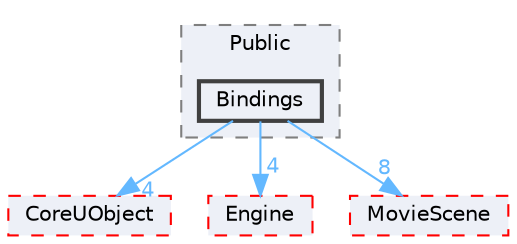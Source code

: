 digraph "Bindings"
{
 // INTERACTIVE_SVG=YES
 // LATEX_PDF_SIZE
  bgcolor="transparent";
  edge [fontname=Helvetica,fontsize=10,labelfontname=Helvetica,labelfontsize=10];
  node [fontname=Helvetica,fontsize=10,shape=box,height=0.2,width=0.4];
  compound=true
  subgraph clusterdir_9606a937bb9f1f9ce910f742b5960791 {
    graph [ bgcolor="#edf0f7", pencolor="grey50", label="Public", fontname=Helvetica,fontsize=10 style="filled,dashed", URL="dir_9606a937bb9f1f9ce910f742b5960791.html",tooltip=""]
  dir_b71b3006af0f9033cd38fe2b1e3c7b2c [label="Bindings", fillcolor="#edf0f7", color="grey25", style="filled,bold", URL="dir_b71b3006af0f9033cd38fe2b1e3c7b2c.html",tooltip=""];
  }
  dir_4c499e5e32e2b4479ad7e552df73eeae [label="CoreUObject", fillcolor="#edf0f7", color="red", style="filled,dashed", URL="dir_4c499e5e32e2b4479ad7e552df73eeae.html",tooltip=""];
  dir_fdf6aa5c3cf3805bb958134448d60562 [label="Engine", fillcolor="#edf0f7", color="red", style="filled,dashed", URL="dir_fdf6aa5c3cf3805bb958134448d60562.html",tooltip=""];
  dir_ed1388184b1cf3e774c585122fc72079 [label="MovieScene", fillcolor="#edf0f7", color="red", style="filled,dashed", URL="dir_ed1388184b1cf3e774c585122fc72079.html",tooltip=""];
  dir_b71b3006af0f9033cd38fe2b1e3c7b2c->dir_4c499e5e32e2b4479ad7e552df73eeae [headlabel="4", labeldistance=1.5 headhref="dir_000096_000268.html" href="dir_000096_000268.html" color="steelblue1" fontcolor="steelblue1"];
  dir_b71b3006af0f9033cd38fe2b1e3c7b2c->dir_ed1388184b1cf3e774c585122fc72079 [headlabel="8", labeldistance=1.5 headhref="dir_000096_000671.html" href="dir_000096_000671.html" color="steelblue1" fontcolor="steelblue1"];
  dir_b71b3006af0f9033cd38fe2b1e3c7b2c->dir_fdf6aa5c3cf3805bb958134448d60562 [headlabel="4", labeldistance=1.5 headhref="dir_000096_000366.html" href="dir_000096_000366.html" color="steelblue1" fontcolor="steelblue1"];
}
